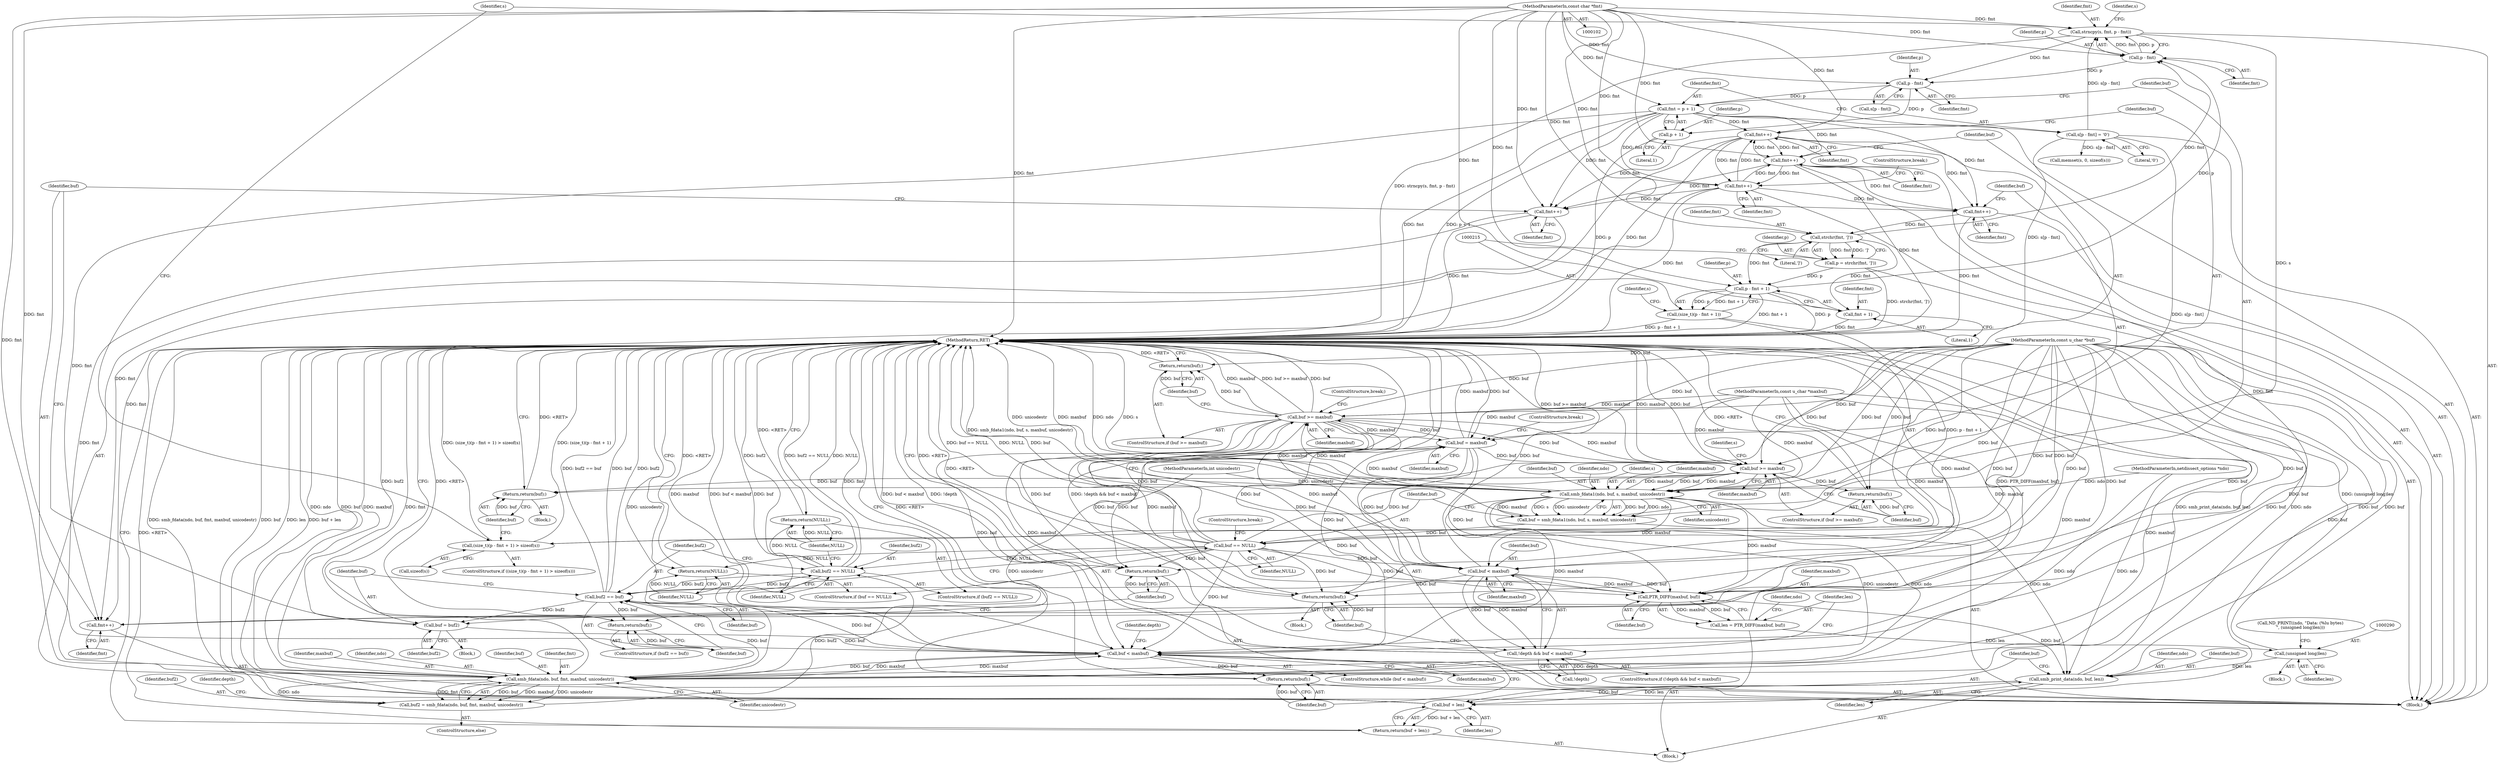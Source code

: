 digraph "0_tcpdump_24182d959f661327525a20d9a94c98a8ec016778@API" {
"1000226" [label="(Call,strncpy(s, fmt, p - fmt))"];
"1000232" [label="(Call,s[p - fmt] = '\0')"];
"1000229" [label="(Call,p - fmt)"];
"1000216" [label="(Call,p - fmt + 1)"];
"1000207" [label="(Call,p = strchr(fmt, ']'))"];
"1000209" [label="(Call,strchr(fmt, ']'))"];
"1000194" [label="(Call,fmt++)"];
"1000181" [label="(Call,fmt++)"];
"1000171" [label="(Call,fmt++)"];
"1000239" [label="(Call,fmt = p + 1)"];
"1000235" [label="(Call,p - fmt)"];
"1000226" [label="(Call,strncpy(s, fmt, p - fmt))"];
"1000105" [label="(MethodParameterIn,const char *fmt)"];
"1000267" [label="(Call,fmt++)"];
"1000124" [label="(Call,fmt++)"];
"1000145" [label="(Call,smb_fdata(ndo, buf, fmt, maxbuf, unicodestr))"];
"1000127" [label="(Call,buf < maxbuf)"];
"1000160" [label="(Call,buf2 == buf)"];
"1000154" [label="(Call,buf2 == NULL)"];
"1000157" [label="(Return,return(NULL);)"];
"1000163" [label="(Return,return(buf);)"];
"1000165" [label="(Call,buf = buf2)"];
"1000168" [label="(Return,return(buf);)"];
"1000143" [label="(Call,buf2 = smb_fdata(ndo, buf, fmt, maxbuf, unicodestr))"];
"1000188" [label="(Call,fmt++)"];
"1000214" [label="(Call,(size_t)(p - fmt + 1))"];
"1000213" [label="(Call,(size_t)(p - fmt + 1) > sizeof(s))"];
"1000246" [label="(Call,smb_fdata1(ndo, buf, s, maxbuf, unicodestr))"];
"1000174" [label="(Call,buf >= maxbuf)"];
"1000177" [label="(Return,return(buf);)"];
"1000183" [label="(Call,buf = maxbuf)"];
"1000190" [label="(Return,return(buf);)"];
"1000197" [label="(Call,buf >= maxbuf)"];
"1000200" [label="(Return,return(buf);)"];
"1000224" [label="(Return,return(buf);)"];
"1000274" [label="(Call,buf < maxbuf)"];
"1000271" [label="(Call,!depth && buf < maxbuf)"];
"1000281" [label="(Call,PTR_DIFF(maxbuf, buf))"];
"1000279" [label="(Call,len = PTR_DIFF(maxbuf, buf))"];
"1000289" [label="(Call,(unsigned long)len)"];
"1000292" [label="(Call,smb_print_data(ndo, buf, len))"];
"1000297" [label="(Call,buf + len)"];
"1000296" [label="(Return,return(buf + len);)"];
"1000300" [label="(Return,return(buf);)"];
"1000244" [label="(Call,buf = smb_fdata1(ndo, buf, s, maxbuf, unicodestr))"];
"1000253" [label="(Call,buf == NULL)"];
"1000256" [label="(Return,return(NULL);)"];
"1000218" [label="(Call,fmt + 1)"];
"1000241" [label="(Call,p + 1)"];
"1000161" [label="(Identifier,buf2)"];
"1000191" [label="(Identifier,buf)"];
"1000296" [label="(Return,return(buf + len);)"];
"1000257" [label="(Identifier,NULL)"];
"1000217" [label="(Identifier,p)"];
"1000149" [label="(Identifier,maxbuf)"];
"1000284" [label="(Call,ND_PRINT((ndo, \"Data: (%lu bytes)\n\", (unsigned long)len)))"];
"1000153" [label="(ControlStructure,if (buf2 == NULL))"];
"1000297" [label="(Call,buf + len)"];
"1000194" [label="(Call,fmt++)"];
"1000255" [label="(Identifier,NULL)"];
"1000198" [label="(Identifier,buf)"];
"1000176" [label="(Identifier,maxbuf)"];
"1000146" [label="(Identifier,ndo)"];
"1000150" [label="(Identifier,unicodestr)"];
"1000144" [label="(Identifier,buf2)"];
"1000228" [label="(Identifier,fmt)"];
"1000145" [label="(Call,smb_fdata(ndo, buf, fmt, maxbuf, unicodestr))"];
"1000248" [label="(Identifier,buf)"];
"1000154" [label="(Call,buf2 == NULL)"];
"1000181" [label="(Call,fmt++)"];
"1000190" [label="(Return,return(buf);)"];
"1000126" [label="(ControlStructure,while (buf < maxbuf))"];
"1000147" [label="(Identifier,buf)"];
"1000299" [label="(Identifier,len)"];
"1000256" [label="(Return,return(NULL);)"];
"1000237" [label="(Identifier,fmt)"];
"1000133" [label="(Identifier,depth)"];
"1000213" [label="(Call,(size_t)(p - fmt + 1) > sizeof(s))"];
"1000227" [label="(Identifier,s)"];
"1000238" [label="(Literal,'\0')"];
"1000165" [label="(Call,buf = buf2)"];
"1000239" [label="(Call,fmt = p + 1)"];
"1000159" [label="(ControlStructure,if (buf2 == buf))"];
"1000183" [label="(Call,buf = maxbuf)"];
"1000244" [label="(Call,buf = smb_fdata1(ndo, buf, s, maxbuf, unicodestr))"];
"1000270" [label="(ControlStructure,if (!depth && buf < maxbuf))"];
"1000258" [label="(ControlStructure,break;)"];
"1000202" [label="(Call,memset(s, 0, sizeof(s)))"];
"1000251" [label="(Identifier,unicodestr)"];
"1000291" [label="(Identifier,len)"];
"1000216" [label="(Call,p - fmt + 1)"];
"1000219" [label="(Identifier,fmt)"];
"1000289" [label="(Call,(unsigned long)len)"];
"1000156" [label="(Identifier,NULL)"];
"1000177" [label="(Return,return(buf);)"];
"1000127" [label="(Call,buf < maxbuf)"];
"1000293" [label="(Identifier,ndo)"];
"1000224" [label="(Return,return(buf);)"];
"1000267" [label="(Call,fmt++)"];
"1000207" [label="(Call,p = strchr(fmt, ']'))"];
"1000277" [label="(Block,)"];
"1000167" [label="(Identifier,buf2)"];
"1000188" [label="(Call,fmt++)"];
"1000295" [label="(Identifier,len)"];
"1000124" [label="(Call,fmt++)"];
"1000199" [label="(Identifier,maxbuf)"];
"1000226" [label="(Call,strncpy(s, fmt, p - fmt))"];
"1000185" [label="(Identifier,maxbuf)"];
"1000242" [label="(Identifier,p)"];
"1000283" [label="(Identifier,buf)"];
"1000208" [label="(Identifier,p)"];
"1000171" [label="(Call,fmt++)"];
"1000230" [label="(Identifier,p)"];
"1000243" [label="(Literal,1)"];
"1000175" [label="(Identifier,buf)"];
"1000166" [label="(Identifier,buf)"];
"1000247" [label="(Identifier,ndo)"];
"1000249" [label="(Identifier,s)"];
"1000174" [label="(Call,buf >= maxbuf)"];
"1000246" [label="(Call,smb_fdata1(ndo, buf, s, maxbuf, unicodestr))"];
"1000212" [label="(ControlStructure,if ((size_t)(p - fmt + 1) > sizeof(s)))"];
"1000196" [label="(ControlStructure,if (buf >= maxbuf))"];
"1000225" [label="(Identifier,buf)"];
"1000125" [label="(Identifier,fmt)"];
"1000160" [label="(Call,buf2 == buf)"];
"1000302" [label="(MethodReturn,RET)"];
"1000195" [label="(Identifier,fmt)"];
"1000253" [label="(Call,buf == NULL)"];
"1000234" [label="(Identifier,s)"];
"1000182" [label="(Identifier,fmt)"];
"1000223" [label="(Block,)"];
"1000218" [label="(Call,fmt + 1)"];
"1000122" [label="(Block,)"];
"1000279" [label="(Call,len = PTR_DIFF(maxbuf, buf))"];
"1000179" [label="(ControlStructure,break;)"];
"1000250" [label="(Identifier,maxbuf)"];
"1000214" [label="(Call,(size_t)(p - fmt + 1))"];
"1000189" [label="(Identifier,fmt)"];
"1000280" [label="(Identifier,len)"];
"1000241" [label="(Call,p + 1)"];
"1000221" [label="(Call,sizeof(s))"];
"1000240" [label="(Identifier,fmt)"];
"1000129" [label="(Identifier,maxbuf)"];
"1000281" [label="(Call,PTR_DIFF(maxbuf, buf))"];
"1000148" [label="(Identifier,fmt)"];
"1000211" [label="(Literal,']')"];
"1000184" [label="(Identifier,buf)"];
"1000162" [label="(Identifier,buf)"];
"1000231" [label="(Identifier,fmt)"];
"1000142" [label="(ControlStructure,else)"];
"1000169" [label="(Identifier,buf)"];
"1000233" [label="(Call,s[p - fmt])"];
"1000301" [label="(Identifier,buf)"];
"1000143" [label="(Call,buf2 = smb_fdata(ndo, buf, fmt, maxbuf, unicodestr))"];
"1000282" [label="(Identifier,maxbuf)"];
"1000294" [label="(Identifier,buf)"];
"1000128" [label="(Identifier,buf)"];
"1000268" [label="(Identifier,fmt)"];
"1000235" [label="(Call,p - fmt)"];
"1000274" [label="(Call,buf < maxbuf)"];
"1000107" [label="(MethodParameterIn,int unicodestr)"];
"1000105" [label="(MethodParameterIn,const char *fmt)"];
"1000186" [label="(ControlStructure,break;)"];
"1000232" [label="(Call,s[p - fmt] = '\0')"];
"1000197" [label="(Call,buf >= maxbuf)"];
"1000164" [label="(Identifier,buf)"];
"1000210" [label="(Identifier,fmt)"];
"1000104" [label="(MethodParameterIn,const u_char *buf)"];
"1000275" [label="(Identifier,buf)"];
"1000229" [label="(Call,p - fmt)"];
"1000155" [label="(Identifier,buf2)"];
"1000203" [label="(Identifier,s)"];
"1000286" [label="(Identifier,ndo)"];
"1000254" [label="(Identifier,buf)"];
"1000163" [label="(Return,return(buf);)"];
"1000201" [label="(Identifier,buf)"];
"1000173" [label="(ControlStructure,if (buf >= maxbuf))"];
"1000245" [label="(Identifier,buf)"];
"1000236" [label="(Identifier,p)"];
"1000157" [label="(Return,return(NULL);)"];
"1000272" [label="(Call,!depth)"];
"1000271" [label="(Call,!depth && buf < maxbuf)"];
"1000300" [label="(Return,return(buf);)"];
"1000269" [label="(ControlStructure,break;)"];
"1000220" [label="(Literal,1)"];
"1000287" [label="(Block,)"];
"1000158" [label="(Identifier,NULL)"];
"1000298" [label="(Identifier,buf)"];
"1000200" [label="(Return,return(buf);)"];
"1000152" [label="(Identifier,depth)"];
"1000209" [label="(Call,strchr(fmt, ']'))"];
"1000106" [label="(MethodParameterIn,const u_char *maxbuf)"];
"1000292" [label="(Call,smb_print_data(ndo, buf, len))"];
"1000103" [label="(MethodParameterIn,netdissect_options *ndo)"];
"1000178" [label="(Identifier,buf)"];
"1000252" [label="(ControlStructure,if (buf == NULL))"];
"1000130" [label="(Block,)"];
"1000108" [label="(Block,)"];
"1000276" [label="(Identifier,maxbuf)"];
"1000168" [label="(Return,return(buf);)"];
"1000172" [label="(Identifier,fmt)"];
"1000222" [label="(Identifier,s)"];
"1000226" -> "1000122"  [label="AST: "];
"1000226" -> "1000229"  [label="CFG: "];
"1000227" -> "1000226"  [label="AST: "];
"1000228" -> "1000226"  [label="AST: "];
"1000229" -> "1000226"  [label="AST: "];
"1000234" -> "1000226"  [label="CFG: "];
"1000226" -> "1000302"  [label="DDG: strncpy(s, fmt, p - fmt)"];
"1000232" -> "1000226"  [label="DDG: s[p - fmt]"];
"1000229" -> "1000226"  [label="DDG: fmt"];
"1000229" -> "1000226"  [label="DDG: p"];
"1000105" -> "1000226"  [label="DDG: fmt"];
"1000226" -> "1000235"  [label="DDG: fmt"];
"1000226" -> "1000246"  [label="DDG: s"];
"1000232" -> "1000122"  [label="AST: "];
"1000232" -> "1000238"  [label="CFG: "];
"1000233" -> "1000232"  [label="AST: "];
"1000238" -> "1000232"  [label="AST: "];
"1000240" -> "1000232"  [label="CFG: "];
"1000232" -> "1000302"  [label="DDG: s[p - fmt]"];
"1000232" -> "1000202"  [label="DDG: s[p - fmt]"];
"1000232" -> "1000246"  [label="DDG: s[p - fmt]"];
"1000229" -> "1000231"  [label="CFG: "];
"1000230" -> "1000229"  [label="AST: "];
"1000231" -> "1000229"  [label="AST: "];
"1000216" -> "1000229"  [label="DDG: p"];
"1000105" -> "1000229"  [label="DDG: fmt"];
"1000209" -> "1000229"  [label="DDG: fmt"];
"1000229" -> "1000235"  [label="DDG: p"];
"1000216" -> "1000214"  [label="AST: "];
"1000216" -> "1000218"  [label="CFG: "];
"1000217" -> "1000216"  [label="AST: "];
"1000218" -> "1000216"  [label="AST: "];
"1000214" -> "1000216"  [label="CFG: "];
"1000216" -> "1000302"  [label="DDG: p"];
"1000216" -> "1000302"  [label="DDG: fmt + 1"];
"1000216" -> "1000214"  [label="DDG: p"];
"1000216" -> "1000214"  [label="DDG: fmt + 1"];
"1000207" -> "1000216"  [label="DDG: p"];
"1000209" -> "1000216"  [label="DDG: fmt"];
"1000105" -> "1000216"  [label="DDG: fmt"];
"1000207" -> "1000122"  [label="AST: "];
"1000207" -> "1000209"  [label="CFG: "];
"1000208" -> "1000207"  [label="AST: "];
"1000209" -> "1000207"  [label="AST: "];
"1000215" -> "1000207"  [label="CFG: "];
"1000207" -> "1000302"  [label="DDG: strchr(fmt, ']')"];
"1000209" -> "1000207"  [label="DDG: fmt"];
"1000209" -> "1000207"  [label="DDG: ']'"];
"1000209" -> "1000211"  [label="CFG: "];
"1000210" -> "1000209"  [label="AST: "];
"1000211" -> "1000209"  [label="AST: "];
"1000194" -> "1000209"  [label="DDG: fmt"];
"1000105" -> "1000209"  [label="DDG: fmt"];
"1000209" -> "1000218"  [label="DDG: fmt"];
"1000194" -> "1000122"  [label="AST: "];
"1000194" -> "1000195"  [label="CFG: "];
"1000195" -> "1000194"  [label="AST: "];
"1000198" -> "1000194"  [label="CFG: "];
"1000194" -> "1000302"  [label="DDG: fmt"];
"1000181" -> "1000194"  [label="DDG: fmt"];
"1000171" -> "1000194"  [label="DDG: fmt"];
"1000239" -> "1000194"  [label="DDG: fmt"];
"1000267" -> "1000194"  [label="DDG: fmt"];
"1000105" -> "1000194"  [label="DDG: fmt"];
"1000181" -> "1000122"  [label="AST: "];
"1000181" -> "1000182"  [label="CFG: "];
"1000182" -> "1000181"  [label="AST: "];
"1000184" -> "1000181"  [label="CFG: "];
"1000181" -> "1000302"  [label="DDG: fmt"];
"1000181" -> "1000124"  [label="DDG: fmt"];
"1000181" -> "1000171"  [label="DDG: fmt"];
"1000171" -> "1000181"  [label="DDG: fmt"];
"1000239" -> "1000181"  [label="DDG: fmt"];
"1000267" -> "1000181"  [label="DDG: fmt"];
"1000105" -> "1000181"  [label="DDG: fmt"];
"1000181" -> "1000188"  [label="DDG: fmt"];
"1000181" -> "1000267"  [label="DDG: fmt"];
"1000171" -> "1000122"  [label="AST: "];
"1000171" -> "1000172"  [label="CFG: "];
"1000172" -> "1000171"  [label="AST: "];
"1000175" -> "1000171"  [label="CFG: "];
"1000171" -> "1000302"  [label="DDG: fmt"];
"1000171" -> "1000124"  [label="DDG: fmt"];
"1000239" -> "1000171"  [label="DDG: fmt"];
"1000267" -> "1000171"  [label="DDG: fmt"];
"1000105" -> "1000171"  [label="DDG: fmt"];
"1000171" -> "1000188"  [label="DDG: fmt"];
"1000171" -> "1000267"  [label="DDG: fmt"];
"1000239" -> "1000122"  [label="AST: "];
"1000239" -> "1000241"  [label="CFG: "];
"1000240" -> "1000239"  [label="AST: "];
"1000241" -> "1000239"  [label="AST: "];
"1000245" -> "1000239"  [label="CFG: "];
"1000239" -> "1000302"  [label="DDG: fmt"];
"1000239" -> "1000302"  [label="DDG: p + 1"];
"1000239" -> "1000124"  [label="DDG: fmt"];
"1000239" -> "1000188"  [label="DDG: fmt"];
"1000235" -> "1000239"  [label="DDG: p"];
"1000105" -> "1000239"  [label="DDG: fmt"];
"1000239" -> "1000267"  [label="DDG: fmt"];
"1000235" -> "1000233"  [label="AST: "];
"1000235" -> "1000237"  [label="CFG: "];
"1000236" -> "1000235"  [label="AST: "];
"1000237" -> "1000235"  [label="AST: "];
"1000233" -> "1000235"  [label="CFG: "];
"1000105" -> "1000235"  [label="DDG: fmt"];
"1000235" -> "1000241"  [label="DDG: p"];
"1000105" -> "1000102"  [label="AST: "];
"1000105" -> "1000302"  [label="DDG: fmt"];
"1000105" -> "1000124"  [label="DDG: fmt"];
"1000105" -> "1000145"  [label="DDG: fmt"];
"1000105" -> "1000188"  [label="DDG: fmt"];
"1000105" -> "1000218"  [label="DDG: fmt"];
"1000105" -> "1000267"  [label="DDG: fmt"];
"1000267" -> "1000122"  [label="AST: "];
"1000267" -> "1000268"  [label="CFG: "];
"1000268" -> "1000267"  [label="AST: "];
"1000269" -> "1000267"  [label="CFG: "];
"1000267" -> "1000302"  [label="DDG: fmt"];
"1000267" -> "1000124"  [label="DDG: fmt"];
"1000267" -> "1000188"  [label="DDG: fmt"];
"1000124" -> "1000122"  [label="AST: "];
"1000124" -> "1000125"  [label="CFG: "];
"1000125" -> "1000124"  [label="AST: "];
"1000128" -> "1000124"  [label="CFG: "];
"1000124" -> "1000302"  [label="DDG: fmt"];
"1000124" -> "1000145"  [label="DDG: fmt"];
"1000145" -> "1000143"  [label="AST: "];
"1000145" -> "1000150"  [label="CFG: "];
"1000146" -> "1000145"  [label="AST: "];
"1000147" -> "1000145"  [label="AST: "];
"1000148" -> "1000145"  [label="AST: "];
"1000149" -> "1000145"  [label="AST: "];
"1000150" -> "1000145"  [label="AST: "];
"1000143" -> "1000145"  [label="CFG: "];
"1000145" -> "1000302"  [label="DDG: maxbuf"];
"1000145" -> "1000302"  [label="DDG: fmt"];
"1000145" -> "1000302"  [label="DDG: unicodestr"];
"1000145" -> "1000302"  [label="DDG: ndo"];
"1000145" -> "1000302"  [label="DDG: buf"];
"1000145" -> "1000127"  [label="DDG: maxbuf"];
"1000145" -> "1000143"  [label="DDG: buf"];
"1000145" -> "1000143"  [label="DDG: maxbuf"];
"1000145" -> "1000143"  [label="DDG: unicodestr"];
"1000145" -> "1000143"  [label="DDG: ndo"];
"1000145" -> "1000143"  [label="DDG: fmt"];
"1000246" -> "1000145"  [label="DDG: ndo"];
"1000246" -> "1000145"  [label="DDG: unicodestr"];
"1000103" -> "1000145"  [label="DDG: ndo"];
"1000127" -> "1000145"  [label="DDG: buf"];
"1000127" -> "1000145"  [label="DDG: maxbuf"];
"1000104" -> "1000145"  [label="DDG: buf"];
"1000106" -> "1000145"  [label="DDG: maxbuf"];
"1000107" -> "1000145"  [label="DDG: unicodestr"];
"1000145" -> "1000160"  [label="DDG: buf"];
"1000127" -> "1000126"  [label="AST: "];
"1000127" -> "1000129"  [label="CFG: "];
"1000128" -> "1000127"  [label="AST: "];
"1000129" -> "1000127"  [label="AST: "];
"1000133" -> "1000127"  [label="CFG: "];
"1000169" -> "1000127"  [label="CFG: "];
"1000127" -> "1000302"  [label="DDG: maxbuf"];
"1000127" -> "1000302"  [label="DDG: buf < maxbuf"];
"1000127" -> "1000302"  [label="DDG: buf"];
"1000253" -> "1000127"  [label="DDG: buf"];
"1000174" -> "1000127"  [label="DDG: buf"];
"1000174" -> "1000127"  [label="DDG: maxbuf"];
"1000165" -> "1000127"  [label="DDG: buf"];
"1000183" -> "1000127"  [label="DDG: buf"];
"1000104" -> "1000127"  [label="DDG: buf"];
"1000246" -> "1000127"  [label="DDG: maxbuf"];
"1000106" -> "1000127"  [label="DDG: maxbuf"];
"1000127" -> "1000160"  [label="DDG: buf"];
"1000127" -> "1000168"  [label="DDG: buf"];
"1000160" -> "1000159"  [label="AST: "];
"1000160" -> "1000162"  [label="CFG: "];
"1000161" -> "1000160"  [label="AST: "];
"1000162" -> "1000160"  [label="AST: "];
"1000164" -> "1000160"  [label="CFG: "];
"1000166" -> "1000160"  [label="CFG: "];
"1000160" -> "1000302"  [label="DDG: buf2 == buf"];
"1000160" -> "1000302"  [label="DDG: buf"];
"1000160" -> "1000302"  [label="DDG: buf2"];
"1000160" -> "1000154"  [label="DDG: buf2"];
"1000154" -> "1000160"  [label="DDG: buf2"];
"1000104" -> "1000160"  [label="DDG: buf"];
"1000160" -> "1000163"  [label="DDG: buf"];
"1000160" -> "1000165"  [label="DDG: buf2"];
"1000154" -> "1000153"  [label="AST: "];
"1000154" -> "1000156"  [label="CFG: "];
"1000155" -> "1000154"  [label="AST: "];
"1000156" -> "1000154"  [label="AST: "];
"1000158" -> "1000154"  [label="CFG: "];
"1000161" -> "1000154"  [label="CFG: "];
"1000154" -> "1000302"  [label="DDG: buf2"];
"1000154" -> "1000302"  [label="DDG: buf2 == NULL"];
"1000154" -> "1000302"  [label="DDG: NULL"];
"1000143" -> "1000154"  [label="DDG: buf2"];
"1000253" -> "1000154"  [label="DDG: NULL"];
"1000154" -> "1000157"  [label="DDG: NULL"];
"1000157" -> "1000153"  [label="AST: "];
"1000157" -> "1000158"  [label="CFG: "];
"1000158" -> "1000157"  [label="AST: "];
"1000302" -> "1000157"  [label="CFG: "];
"1000157" -> "1000302"  [label="DDG: <RET>"];
"1000158" -> "1000157"  [label="DDG: NULL"];
"1000163" -> "1000159"  [label="AST: "];
"1000163" -> "1000164"  [label="CFG: "];
"1000164" -> "1000163"  [label="AST: "];
"1000302" -> "1000163"  [label="CFG: "];
"1000163" -> "1000302"  [label="DDG: <RET>"];
"1000164" -> "1000163"  [label="DDG: buf"];
"1000104" -> "1000163"  [label="DDG: buf"];
"1000165" -> "1000130"  [label="AST: "];
"1000165" -> "1000167"  [label="CFG: "];
"1000166" -> "1000165"  [label="AST: "];
"1000167" -> "1000165"  [label="AST: "];
"1000128" -> "1000165"  [label="CFG: "];
"1000165" -> "1000302"  [label="DDG: buf2"];
"1000104" -> "1000165"  [label="DDG: buf"];
"1000168" -> "1000122"  [label="AST: "];
"1000168" -> "1000169"  [label="CFG: "];
"1000169" -> "1000168"  [label="AST: "];
"1000302" -> "1000168"  [label="CFG: "];
"1000168" -> "1000302"  [label="DDG: <RET>"];
"1000169" -> "1000168"  [label="DDG: buf"];
"1000104" -> "1000168"  [label="DDG: buf"];
"1000143" -> "1000142"  [label="AST: "];
"1000144" -> "1000143"  [label="AST: "];
"1000152" -> "1000143"  [label="CFG: "];
"1000143" -> "1000302"  [label="DDG: smb_fdata(ndo, buf, fmt, maxbuf, unicodestr)"];
"1000188" -> "1000122"  [label="AST: "];
"1000188" -> "1000189"  [label="CFG: "];
"1000189" -> "1000188"  [label="AST: "];
"1000191" -> "1000188"  [label="CFG: "];
"1000188" -> "1000302"  [label="DDG: fmt"];
"1000214" -> "1000213"  [label="AST: "];
"1000215" -> "1000214"  [label="AST: "];
"1000222" -> "1000214"  [label="CFG: "];
"1000214" -> "1000302"  [label="DDG: p - fmt + 1"];
"1000214" -> "1000213"  [label="DDG: p - fmt + 1"];
"1000213" -> "1000212"  [label="AST: "];
"1000213" -> "1000221"  [label="CFG: "];
"1000221" -> "1000213"  [label="AST: "];
"1000225" -> "1000213"  [label="CFG: "];
"1000227" -> "1000213"  [label="CFG: "];
"1000213" -> "1000302"  [label="DDG: (size_t)(p - fmt + 1)"];
"1000213" -> "1000302"  [label="DDG: (size_t)(p - fmt + 1) > sizeof(s)"];
"1000246" -> "1000244"  [label="AST: "];
"1000246" -> "1000251"  [label="CFG: "];
"1000247" -> "1000246"  [label="AST: "];
"1000248" -> "1000246"  [label="AST: "];
"1000249" -> "1000246"  [label="AST: "];
"1000250" -> "1000246"  [label="AST: "];
"1000251" -> "1000246"  [label="AST: "];
"1000244" -> "1000246"  [label="CFG: "];
"1000246" -> "1000302"  [label="DDG: unicodestr"];
"1000246" -> "1000302"  [label="DDG: maxbuf"];
"1000246" -> "1000302"  [label="DDG: ndo"];
"1000246" -> "1000302"  [label="DDG: s"];
"1000246" -> "1000174"  [label="DDG: maxbuf"];
"1000246" -> "1000183"  [label="DDG: maxbuf"];
"1000246" -> "1000197"  [label="DDG: maxbuf"];
"1000246" -> "1000244"  [label="DDG: buf"];
"1000246" -> "1000244"  [label="DDG: ndo"];
"1000246" -> "1000244"  [label="DDG: maxbuf"];
"1000246" -> "1000244"  [label="DDG: s"];
"1000246" -> "1000244"  [label="DDG: unicodestr"];
"1000103" -> "1000246"  [label="DDG: ndo"];
"1000197" -> "1000246"  [label="DDG: buf"];
"1000197" -> "1000246"  [label="DDG: maxbuf"];
"1000104" -> "1000246"  [label="DDG: buf"];
"1000106" -> "1000246"  [label="DDG: maxbuf"];
"1000107" -> "1000246"  [label="DDG: unicodestr"];
"1000246" -> "1000274"  [label="DDG: maxbuf"];
"1000246" -> "1000281"  [label="DDG: maxbuf"];
"1000246" -> "1000292"  [label="DDG: ndo"];
"1000174" -> "1000173"  [label="AST: "];
"1000174" -> "1000176"  [label="CFG: "];
"1000175" -> "1000174"  [label="AST: "];
"1000176" -> "1000174"  [label="AST: "];
"1000178" -> "1000174"  [label="CFG: "];
"1000179" -> "1000174"  [label="CFG: "];
"1000174" -> "1000302"  [label="DDG: maxbuf"];
"1000174" -> "1000302"  [label="DDG: buf >= maxbuf"];
"1000174" -> "1000302"  [label="DDG: buf"];
"1000253" -> "1000174"  [label="DDG: buf"];
"1000183" -> "1000174"  [label="DDG: buf"];
"1000104" -> "1000174"  [label="DDG: buf"];
"1000106" -> "1000174"  [label="DDG: maxbuf"];
"1000174" -> "1000177"  [label="DDG: buf"];
"1000174" -> "1000183"  [label="DDG: maxbuf"];
"1000174" -> "1000190"  [label="DDG: buf"];
"1000174" -> "1000197"  [label="DDG: buf"];
"1000174" -> "1000197"  [label="DDG: maxbuf"];
"1000174" -> "1000274"  [label="DDG: buf"];
"1000174" -> "1000274"  [label="DDG: maxbuf"];
"1000174" -> "1000281"  [label="DDG: maxbuf"];
"1000174" -> "1000281"  [label="DDG: buf"];
"1000174" -> "1000300"  [label="DDG: buf"];
"1000177" -> "1000173"  [label="AST: "];
"1000177" -> "1000178"  [label="CFG: "];
"1000178" -> "1000177"  [label="AST: "];
"1000302" -> "1000177"  [label="CFG: "];
"1000177" -> "1000302"  [label="DDG: <RET>"];
"1000178" -> "1000177"  [label="DDG: buf"];
"1000104" -> "1000177"  [label="DDG: buf"];
"1000183" -> "1000122"  [label="AST: "];
"1000183" -> "1000185"  [label="CFG: "];
"1000184" -> "1000183"  [label="AST: "];
"1000185" -> "1000183"  [label="AST: "];
"1000186" -> "1000183"  [label="CFG: "];
"1000183" -> "1000302"  [label="DDG: maxbuf"];
"1000183" -> "1000302"  [label="DDG: buf"];
"1000106" -> "1000183"  [label="DDG: maxbuf"];
"1000104" -> "1000183"  [label="DDG: buf"];
"1000183" -> "1000190"  [label="DDG: buf"];
"1000183" -> "1000197"  [label="DDG: buf"];
"1000183" -> "1000274"  [label="DDG: buf"];
"1000183" -> "1000281"  [label="DDG: buf"];
"1000183" -> "1000300"  [label="DDG: buf"];
"1000190" -> "1000122"  [label="AST: "];
"1000190" -> "1000191"  [label="CFG: "];
"1000191" -> "1000190"  [label="AST: "];
"1000302" -> "1000190"  [label="CFG: "];
"1000190" -> "1000302"  [label="DDG: <RET>"];
"1000191" -> "1000190"  [label="DDG: buf"];
"1000253" -> "1000190"  [label="DDG: buf"];
"1000104" -> "1000190"  [label="DDG: buf"];
"1000197" -> "1000196"  [label="AST: "];
"1000197" -> "1000199"  [label="CFG: "];
"1000198" -> "1000197"  [label="AST: "];
"1000199" -> "1000197"  [label="AST: "];
"1000201" -> "1000197"  [label="CFG: "];
"1000203" -> "1000197"  [label="CFG: "];
"1000197" -> "1000302"  [label="DDG: buf >= maxbuf"];
"1000197" -> "1000302"  [label="DDG: maxbuf"];
"1000197" -> "1000302"  [label="DDG: buf"];
"1000253" -> "1000197"  [label="DDG: buf"];
"1000104" -> "1000197"  [label="DDG: buf"];
"1000106" -> "1000197"  [label="DDG: maxbuf"];
"1000197" -> "1000200"  [label="DDG: buf"];
"1000197" -> "1000224"  [label="DDG: buf"];
"1000200" -> "1000196"  [label="AST: "];
"1000200" -> "1000201"  [label="CFG: "];
"1000201" -> "1000200"  [label="AST: "];
"1000302" -> "1000200"  [label="CFG: "];
"1000200" -> "1000302"  [label="DDG: <RET>"];
"1000201" -> "1000200"  [label="DDG: buf"];
"1000104" -> "1000200"  [label="DDG: buf"];
"1000224" -> "1000223"  [label="AST: "];
"1000224" -> "1000225"  [label="CFG: "];
"1000225" -> "1000224"  [label="AST: "];
"1000302" -> "1000224"  [label="CFG: "];
"1000224" -> "1000302"  [label="DDG: <RET>"];
"1000225" -> "1000224"  [label="DDG: buf"];
"1000104" -> "1000224"  [label="DDG: buf"];
"1000274" -> "1000271"  [label="AST: "];
"1000274" -> "1000276"  [label="CFG: "];
"1000275" -> "1000274"  [label="AST: "];
"1000276" -> "1000274"  [label="AST: "];
"1000271" -> "1000274"  [label="CFG: "];
"1000274" -> "1000302"  [label="DDG: maxbuf"];
"1000274" -> "1000302"  [label="DDG: buf"];
"1000274" -> "1000271"  [label="DDG: buf"];
"1000274" -> "1000271"  [label="DDG: maxbuf"];
"1000253" -> "1000274"  [label="DDG: buf"];
"1000104" -> "1000274"  [label="DDG: buf"];
"1000106" -> "1000274"  [label="DDG: maxbuf"];
"1000274" -> "1000281"  [label="DDG: maxbuf"];
"1000274" -> "1000281"  [label="DDG: buf"];
"1000274" -> "1000300"  [label="DDG: buf"];
"1000271" -> "1000270"  [label="AST: "];
"1000271" -> "1000272"  [label="CFG: "];
"1000272" -> "1000271"  [label="AST: "];
"1000280" -> "1000271"  [label="CFG: "];
"1000301" -> "1000271"  [label="CFG: "];
"1000271" -> "1000302"  [label="DDG: buf < maxbuf"];
"1000271" -> "1000302"  [label="DDG: !depth"];
"1000271" -> "1000302"  [label="DDG: !depth && buf < maxbuf"];
"1000272" -> "1000271"  [label="DDG: depth"];
"1000281" -> "1000279"  [label="AST: "];
"1000281" -> "1000283"  [label="CFG: "];
"1000282" -> "1000281"  [label="AST: "];
"1000283" -> "1000281"  [label="AST: "];
"1000279" -> "1000281"  [label="CFG: "];
"1000281" -> "1000302"  [label="DDG: maxbuf"];
"1000281" -> "1000279"  [label="DDG: maxbuf"];
"1000281" -> "1000279"  [label="DDG: buf"];
"1000106" -> "1000281"  [label="DDG: maxbuf"];
"1000253" -> "1000281"  [label="DDG: buf"];
"1000104" -> "1000281"  [label="DDG: buf"];
"1000281" -> "1000292"  [label="DDG: buf"];
"1000279" -> "1000277"  [label="AST: "];
"1000280" -> "1000279"  [label="AST: "];
"1000286" -> "1000279"  [label="CFG: "];
"1000279" -> "1000302"  [label="DDG: PTR_DIFF(maxbuf, buf)"];
"1000279" -> "1000289"  [label="DDG: len"];
"1000289" -> "1000287"  [label="AST: "];
"1000289" -> "1000291"  [label="CFG: "];
"1000290" -> "1000289"  [label="AST: "];
"1000291" -> "1000289"  [label="AST: "];
"1000284" -> "1000289"  [label="CFG: "];
"1000289" -> "1000302"  [label="DDG: (unsigned long)len"];
"1000289" -> "1000292"  [label="DDG: len"];
"1000292" -> "1000277"  [label="AST: "];
"1000292" -> "1000295"  [label="CFG: "];
"1000293" -> "1000292"  [label="AST: "];
"1000294" -> "1000292"  [label="AST: "];
"1000295" -> "1000292"  [label="AST: "];
"1000298" -> "1000292"  [label="CFG: "];
"1000292" -> "1000302"  [label="DDG: smb_print_data(ndo, buf, len)"];
"1000292" -> "1000302"  [label="DDG: ndo"];
"1000103" -> "1000292"  [label="DDG: ndo"];
"1000104" -> "1000292"  [label="DDG: buf"];
"1000292" -> "1000297"  [label="DDG: buf"];
"1000292" -> "1000297"  [label="DDG: len"];
"1000297" -> "1000296"  [label="AST: "];
"1000297" -> "1000299"  [label="CFG: "];
"1000298" -> "1000297"  [label="AST: "];
"1000299" -> "1000297"  [label="AST: "];
"1000296" -> "1000297"  [label="CFG: "];
"1000297" -> "1000302"  [label="DDG: buf"];
"1000297" -> "1000302"  [label="DDG: len"];
"1000297" -> "1000302"  [label="DDG: buf + len"];
"1000297" -> "1000296"  [label="DDG: buf + len"];
"1000104" -> "1000297"  [label="DDG: buf"];
"1000296" -> "1000277"  [label="AST: "];
"1000302" -> "1000296"  [label="CFG: "];
"1000296" -> "1000302"  [label="DDG: <RET>"];
"1000300" -> "1000108"  [label="AST: "];
"1000300" -> "1000301"  [label="CFG: "];
"1000301" -> "1000300"  [label="AST: "];
"1000302" -> "1000300"  [label="CFG: "];
"1000300" -> "1000302"  [label="DDG: <RET>"];
"1000301" -> "1000300"  [label="DDG: buf"];
"1000253" -> "1000300"  [label="DDG: buf"];
"1000104" -> "1000300"  [label="DDG: buf"];
"1000244" -> "1000122"  [label="AST: "];
"1000245" -> "1000244"  [label="AST: "];
"1000254" -> "1000244"  [label="CFG: "];
"1000244" -> "1000302"  [label="DDG: smb_fdata1(ndo, buf, s, maxbuf, unicodestr)"];
"1000104" -> "1000244"  [label="DDG: buf"];
"1000244" -> "1000253"  [label="DDG: buf"];
"1000253" -> "1000252"  [label="AST: "];
"1000253" -> "1000255"  [label="CFG: "];
"1000254" -> "1000253"  [label="AST: "];
"1000255" -> "1000253"  [label="AST: "];
"1000257" -> "1000253"  [label="CFG: "];
"1000258" -> "1000253"  [label="CFG: "];
"1000253" -> "1000302"  [label="DDG: buf == NULL"];
"1000253" -> "1000302"  [label="DDG: NULL"];
"1000253" -> "1000302"  [label="DDG: buf"];
"1000104" -> "1000253"  [label="DDG: buf"];
"1000253" -> "1000256"  [label="DDG: NULL"];
"1000256" -> "1000252"  [label="AST: "];
"1000256" -> "1000257"  [label="CFG: "];
"1000257" -> "1000256"  [label="AST: "];
"1000302" -> "1000256"  [label="CFG: "];
"1000256" -> "1000302"  [label="DDG: <RET>"];
"1000257" -> "1000256"  [label="DDG: NULL"];
"1000218" -> "1000220"  [label="CFG: "];
"1000219" -> "1000218"  [label="AST: "];
"1000220" -> "1000218"  [label="AST: "];
"1000218" -> "1000302"  [label="DDG: fmt"];
"1000241" -> "1000243"  [label="CFG: "];
"1000242" -> "1000241"  [label="AST: "];
"1000243" -> "1000241"  [label="AST: "];
"1000241" -> "1000302"  [label="DDG: p"];
}
